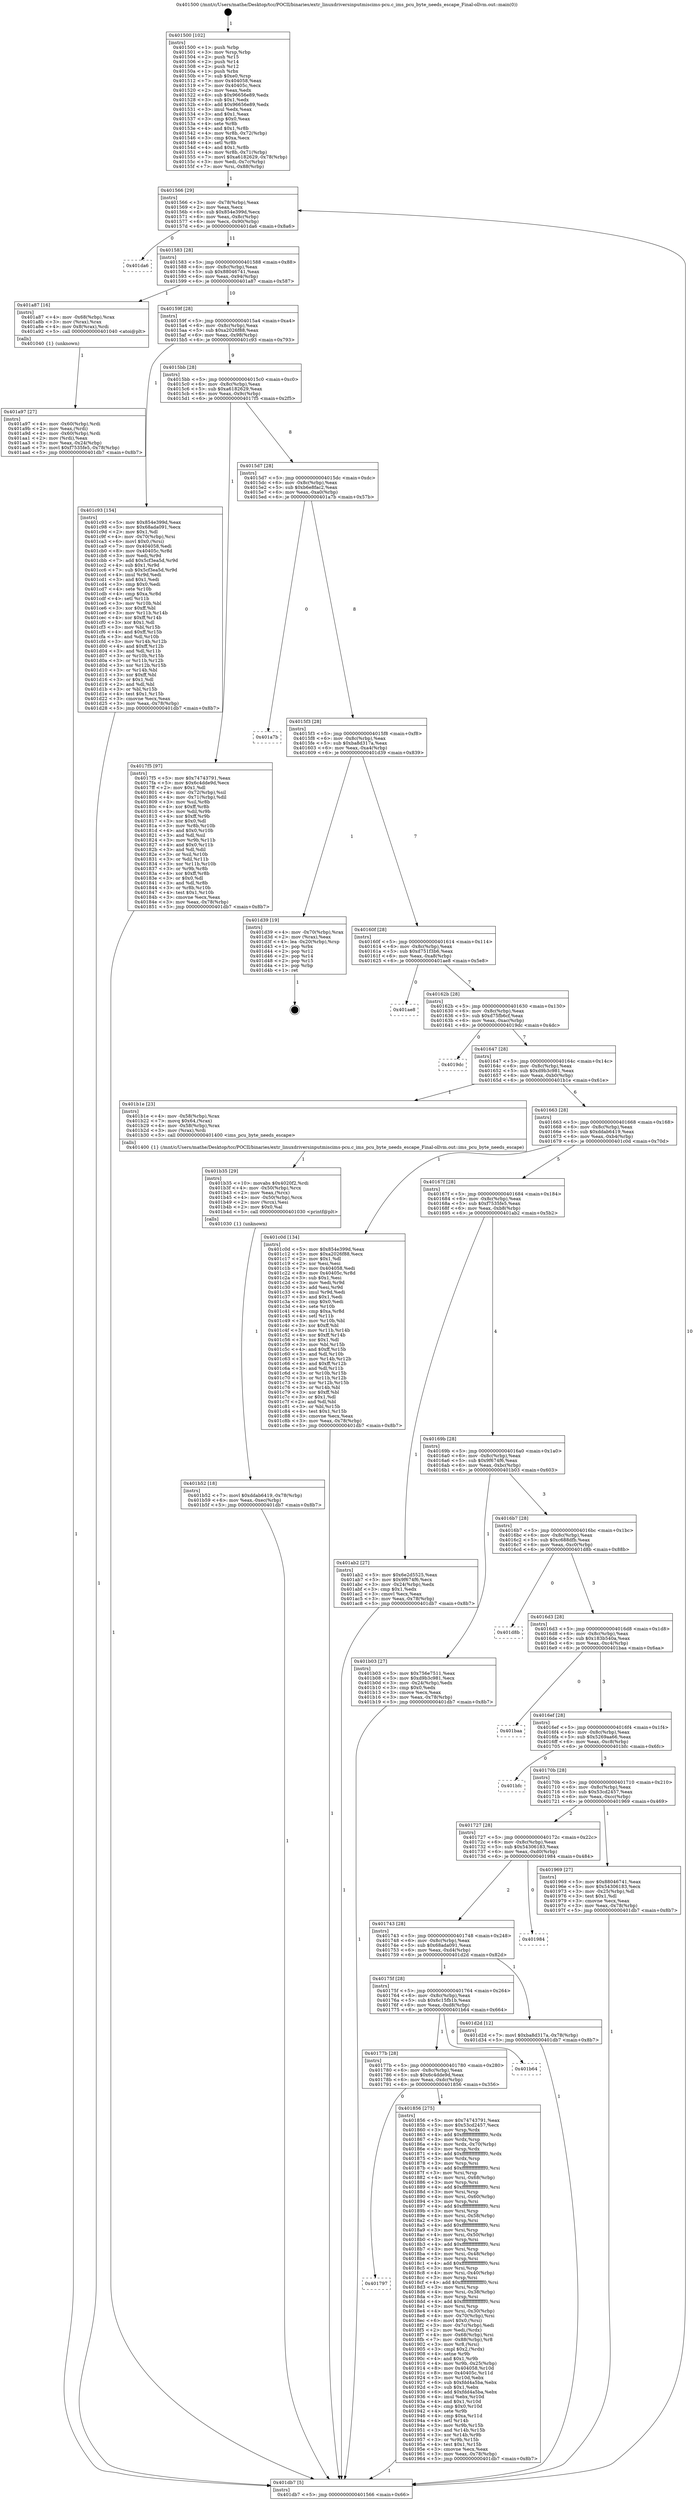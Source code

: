 digraph "0x401500" {
  label = "0x401500 (/mnt/c/Users/mathe/Desktop/tcc/POCII/binaries/extr_linuxdriversinputmiscims-pcu.c_ims_pcu_byte_needs_escape_Final-ollvm.out::main(0))"
  labelloc = "t"
  node[shape=record]

  Entry [label="",width=0.3,height=0.3,shape=circle,fillcolor=black,style=filled]
  "0x401566" [label="{
     0x401566 [29]\l
     | [instrs]\l
     &nbsp;&nbsp;0x401566 \<+3\>: mov -0x78(%rbp),%eax\l
     &nbsp;&nbsp;0x401569 \<+2\>: mov %eax,%ecx\l
     &nbsp;&nbsp;0x40156b \<+6\>: sub $0x854e399d,%ecx\l
     &nbsp;&nbsp;0x401571 \<+6\>: mov %eax,-0x8c(%rbp)\l
     &nbsp;&nbsp;0x401577 \<+6\>: mov %ecx,-0x90(%rbp)\l
     &nbsp;&nbsp;0x40157d \<+6\>: je 0000000000401da6 \<main+0x8a6\>\l
  }"]
  "0x401da6" [label="{
     0x401da6\l
  }", style=dashed]
  "0x401583" [label="{
     0x401583 [28]\l
     | [instrs]\l
     &nbsp;&nbsp;0x401583 \<+5\>: jmp 0000000000401588 \<main+0x88\>\l
     &nbsp;&nbsp;0x401588 \<+6\>: mov -0x8c(%rbp),%eax\l
     &nbsp;&nbsp;0x40158e \<+5\>: sub $0x88046741,%eax\l
     &nbsp;&nbsp;0x401593 \<+6\>: mov %eax,-0x94(%rbp)\l
     &nbsp;&nbsp;0x401599 \<+6\>: je 0000000000401a87 \<main+0x587\>\l
  }"]
  Exit [label="",width=0.3,height=0.3,shape=circle,fillcolor=black,style=filled,peripheries=2]
  "0x401a87" [label="{
     0x401a87 [16]\l
     | [instrs]\l
     &nbsp;&nbsp;0x401a87 \<+4\>: mov -0x68(%rbp),%rax\l
     &nbsp;&nbsp;0x401a8b \<+3\>: mov (%rax),%rax\l
     &nbsp;&nbsp;0x401a8e \<+4\>: mov 0x8(%rax),%rdi\l
     &nbsp;&nbsp;0x401a92 \<+5\>: call 0000000000401040 \<atoi@plt\>\l
     | [calls]\l
     &nbsp;&nbsp;0x401040 \{1\} (unknown)\l
  }"]
  "0x40159f" [label="{
     0x40159f [28]\l
     | [instrs]\l
     &nbsp;&nbsp;0x40159f \<+5\>: jmp 00000000004015a4 \<main+0xa4\>\l
     &nbsp;&nbsp;0x4015a4 \<+6\>: mov -0x8c(%rbp),%eax\l
     &nbsp;&nbsp;0x4015aa \<+5\>: sub $0xa2026f88,%eax\l
     &nbsp;&nbsp;0x4015af \<+6\>: mov %eax,-0x98(%rbp)\l
     &nbsp;&nbsp;0x4015b5 \<+6\>: je 0000000000401c93 \<main+0x793\>\l
  }"]
  "0x401b52" [label="{
     0x401b52 [18]\l
     | [instrs]\l
     &nbsp;&nbsp;0x401b52 \<+7\>: movl $0xddab6419,-0x78(%rbp)\l
     &nbsp;&nbsp;0x401b59 \<+6\>: mov %eax,-0xec(%rbp)\l
     &nbsp;&nbsp;0x401b5f \<+5\>: jmp 0000000000401db7 \<main+0x8b7\>\l
  }"]
  "0x401c93" [label="{
     0x401c93 [154]\l
     | [instrs]\l
     &nbsp;&nbsp;0x401c93 \<+5\>: mov $0x854e399d,%eax\l
     &nbsp;&nbsp;0x401c98 \<+5\>: mov $0x68ada091,%ecx\l
     &nbsp;&nbsp;0x401c9d \<+2\>: mov $0x1,%dl\l
     &nbsp;&nbsp;0x401c9f \<+4\>: mov -0x70(%rbp),%rsi\l
     &nbsp;&nbsp;0x401ca3 \<+6\>: movl $0x0,(%rsi)\l
     &nbsp;&nbsp;0x401ca9 \<+7\>: mov 0x404058,%edi\l
     &nbsp;&nbsp;0x401cb0 \<+8\>: mov 0x40405c,%r8d\l
     &nbsp;&nbsp;0x401cb8 \<+3\>: mov %edi,%r9d\l
     &nbsp;&nbsp;0x401cbb \<+7\>: add $0x5cf3ea5d,%r9d\l
     &nbsp;&nbsp;0x401cc2 \<+4\>: sub $0x1,%r9d\l
     &nbsp;&nbsp;0x401cc6 \<+7\>: sub $0x5cf3ea5d,%r9d\l
     &nbsp;&nbsp;0x401ccd \<+4\>: imul %r9d,%edi\l
     &nbsp;&nbsp;0x401cd1 \<+3\>: and $0x1,%edi\l
     &nbsp;&nbsp;0x401cd4 \<+3\>: cmp $0x0,%edi\l
     &nbsp;&nbsp;0x401cd7 \<+4\>: sete %r10b\l
     &nbsp;&nbsp;0x401cdb \<+4\>: cmp $0xa,%r8d\l
     &nbsp;&nbsp;0x401cdf \<+4\>: setl %r11b\l
     &nbsp;&nbsp;0x401ce3 \<+3\>: mov %r10b,%bl\l
     &nbsp;&nbsp;0x401ce6 \<+3\>: xor $0xff,%bl\l
     &nbsp;&nbsp;0x401ce9 \<+3\>: mov %r11b,%r14b\l
     &nbsp;&nbsp;0x401cec \<+4\>: xor $0xff,%r14b\l
     &nbsp;&nbsp;0x401cf0 \<+3\>: xor $0x1,%dl\l
     &nbsp;&nbsp;0x401cf3 \<+3\>: mov %bl,%r15b\l
     &nbsp;&nbsp;0x401cf6 \<+4\>: and $0xff,%r15b\l
     &nbsp;&nbsp;0x401cfa \<+3\>: and %dl,%r10b\l
     &nbsp;&nbsp;0x401cfd \<+3\>: mov %r14b,%r12b\l
     &nbsp;&nbsp;0x401d00 \<+4\>: and $0xff,%r12b\l
     &nbsp;&nbsp;0x401d04 \<+3\>: and %dl,%r11b\l
     &nbsp;&nbsp;0x401d07 \<+3\>: or %r10b,%r15b\l
     &nbsp;&nbsp;0x401d0a \<+3\>: or %r11b,%r12b\l
     &nbsp;&nbsp;0x401d0d \<+3\>: xor %r12b,%r15b\l
     &nbsp;&nbsp;0x401d10 \<+3\>: or %r14b,%bl\l
     &nbsp;&nbsp;0x401d13 \<+3\>: xor $0xff,%bl\l
     &nbsp;&nbsp;0x401d16 \<+3\>: or $0x1,%dl\l
     &nbsp;&nbsp;0x401d19 \<+2\>: and %dl,%bl\l
     &nbsp;&nbsp;0x401d1b \<+3\>: or %bl,%r15b\l
     &nbsp;&nbsp;0x401d1e \<+4\>: test $0x1,%r15b\l
     &nbsp;&nbsp;0x401d22 \<+3\>: cmovne %ecx,%eax\l
     &nbsp;&nbsp;0x401d25 \<+3\>: mov %eax,-0x78(%rbp)\l
     &nbsp;&nbsp;0x401d28 \<+5\>: jmp 0000000000401db7 \<main+0x8b7\>\l
  }"]
  "0x4015bb" [label="{
     0x4015bb [28]\l
     | [instrs]\l
     &nbsp;&nbsp;0x4015bb \<+5\>: jmp 00000000004015c0 \<main+0xc0\>\l
     &nbsp;&nbsp;0x4015c0 \<+6\>: mov -0x8c(%rbp),%eax\l
     &nbsp;&nbsp;0x4015c6 \<+5\>: sub $0xa6182629,%eax\l
     &nbsp;&nbsp;0x4015cb \<+6\>: mov %eax,-0x9c(%rbp)\l
     &nbsp;&nbsp;0x4015d1 \<+6\>: je 00000000004017f5 \<main+0x2f5\>\l
  }"]
  "0x401b35" [label="{
     0x401b35 [29]\l
     | [instrs]\l
     &nbsp;&nbsp;0x401b35 \<+10\>: movabs $0x4020f2,%rdi\l
     &nbsp;&nbsp;0x401b3f \<+4\>: mov -0x50(%rbp),%rcx\l
     &nbsp;&nbsp;0x401b43 \<+2\>: mov %eax,(%rcx)\l
     &nbsp;&nbsp;0x401b45 \<+4\>: mov -0x50(%rbp),%rcx\l
     &nbsp;&nbsp;0x401b49 \<+2\>: mov (%rcx),%esi\l
     &nbsp;&nbsp;0x401b4b \<+2\>: mov $0x0,%al\l
     &nbsp;&nbsp;0x401b4d \<+5\>: call 0000000000401030 \<printf@plt\>\l
     | [calls]\l
     &nbsp;&nbsp;0x401030 \{1\} (unknown)\l
  }"]
  "0x4017f5" [label="{
     0x4017f5 [97]\l
     | [instrs]\l
     &nbsp;&nbsp;0x4017f5 \<+5\>: mov $0x74743791,%eax\l
     &nbsp;&nbsp;0x4017fa \<+5\>: mov $0x6c4dde9d,%ecx\l
     &nbsp;&nbsp;0x4017ff \<+2\>: mov $0x1,%dl\l
     &nbsp;&nbsp;0x401801 \<+4\>: mov -0x72(%rbp),%sil\l
     &nbsp;&nbsp;0x401805 \<+4\>: mov -0x71(%rbp),%dil\l
     &nbsp;&nbsp;0x401809 \<+3\>: mov %sil,%r8b\l
     &nbsp;&nbsp;0x40180c \<+4\>: xor $0xff,%r8b\l
     &nbsp;&nbsp;0x401810 \<+3\>: mov %dil,%r9b\l
     &nbsp;&nbsp;0x401813 \<+4\>: xor $0xff,%r9b\l
     &nbsp;&nbsp;0x401817 \<+3\>: xor $0x0,%dl\l
     &nbsp;&nbsp;0x40181a \<+3\>: mov %r8b,%r10b\l
     &nbsp;&nbsp;0x40181d \<+4\>: and $0x0,%r10b\l
     &nbsp;&nbsp;0x401821 \<+3\>: and %dl,%sil\l
     &nbsp;&nbsp;0x401824 \<+3\>: mov %r9b,%r11b\l
     &nbsp;&nbsp;0x401827 \<+4\>: and $0x0,%r11b\l
     &nbsp;&nbsp;0x40182b \<+3\>: and %dl,%dil\l
     &nbsp;&nbsp;0x40182e \<+3\>: or %sil,%r10b\l
     &nbsp;&nbsp;0x401831 \<+3\>: or %dil,%r11b\l
     &nbsp;&nbsp;0x401834 \<+3\>: xor %r11b,%r10b\l
     &nbsp;&nbsp;0x401837 \<+3\>: or %r9b,%r8b\l
     &nbsp;&nbsp;0x40183a \<+4\>: xor $0xff,%r8b\l
     &nbsp;&nbsp;0x40183e \<+3\>: or $0x0,%dl\l
     &nbsp;&nbsp;0x401841 \<+3\>: and %dl,%r8b\l
     &nbsp;&nbsp;0x401844 \<+3\>: or %r8b,%r10b\l
     &nbsp;&nbsp;0x401847 \<+4\>: test $0x1,%r10b\l
     &nbsp;&nbsp;0x40184b \<+3\>: cmovne %ecx,%eax\l
     &nbsp;&nbsp;0x40184e \<+3\>: mov %eax,-0x78(%rbp)\l
     &nbsp;&nbsp;0x401851 \<+5\>: jmp 0000000000401db7 \<main+0x8b7\>\l
  }"]
  "0x4015d7" [label="{
     0x4015d7 [28]\l
     | [instrs]\l
     &nbsp;&nbsp;0x4015d7 \<+5\>: jmp 00000000004015dc \<main+0xdc\>\l
     &nbsp;&nbsp;0x4015dc \<+6\>: mov -0x8c(%rbp),%eax\l
     &nbsp;&nbsp;0x4015e2 \<+5\>: sub $0xb6e8fac2,%eax\l
     &nbsp;&nbsp;0x4015e7 \<+6\>: mov %eax,-0xa0(%rbp)\l
     &nbsp;&nbsp;0x4015ed \<+6\>: je 0000000000401a7b \<main+0x57b\>\l
  }"]
  "0x401db7" [label="{
     0x401db7 [5]\l
     | [instrs]\l
     &nbsp;&nbsp;0x401db7 \<+5\>: jmp 0000000000401566 \<main+0x66\>\l
  }"]
  "0x401500" [label="{
     0x401500 [102]\l
     | [instrs]\l
     &nbsp;&nbsp;0x401500 \<+1\>: push %rbp\l
     &nbsp;&nbsp;0x401501 \<+3\>: mov %rsp,%rbp\l
     &nbsp;&nbsp;0x401504 \<+2\>: push %r15\l
     &nbsp;&nbsp;0x401506 \<+2\>: push %r14\l
     &nbsp;&nbsp;0x401508 \<+2\>: push %r12\l
     &nbsp;&nbsp;0x40150a \<+1\>: push %rbx\l
     &nbsp;&nbsp;0x40150b \<+7\>: sub $0xe0,%rsp\l
     &nbsp;&nbsp;0x401512 \<+7\>: mov 0x404058,%eax\l
     &nbsp;&nbsp;0x401519 \<+7\>: mov 0x40405c,%ecx\l
     &nbsp;&nbsp;0x401520 \<+2\>: mov %eax,%edx\l
     &nbsp;&nbsp;0x401522 \<+6\>: sub $0x96656e89,%edx\l
     &nbsp;&nbsp;0x401528 \<+3\>: sub $0x1,%edx\l
     &nbsp;&nbsp;0x40152b \<+6\>: add $0x96656e89,%edx\l
     &nbsp;&nbsp;0x401531 \<+3\>: imul %edx,%eax\l
     &nbsp;&nbsp;0x401534 \<+3\>: and $0x1,%eax\l
     &nbsp;&nbsp;0x401537 \<+3\>: cmp $0x0,%eax\l
     &nbsp;&nbsp;0x40153a \<+4\>: sete %r8b\l
     &nbsp;&nbsp;0x40153e \<+4\>: and $0x1,%r8b\l
     &nbsp;&nbsp;0x401542 \<+4\>: mov %r8b,-0x72(%rbp)\l
     &nbsp;&nbsp;0x401546 \<+3\>: cmp $0xa,%ecx\l
     &nbsp;&nbsp;0x401549 \<+4\>: setl %r8b\l
     &nbsp;&nbsp;0x40154d \<+4\>: and $0x1,%r8b\l
     &nbsp;&nbsp;0x401551 \<+4\>: mov %r8b,-0x71(%rbp)\l
     &nbsp;&nbsp;0x401555 \<+7\>: movl $0xa6182629,-0x78(%rbp)\l
     &nbsp;&nbsp;0x40155c \<+3\>: mov %edi,-0x7c(%rbp)\l
     &nbsp;&nbsp;0x40155f \<+7\>: mov %rsi,-0x88(%rbp)\l
  }"]
  "0x401a97" [label="{
     0x401a97 [27]\l
     | [instrs]\l
     &nbsp;&nbsp;0x401a97 \<+4\>: mov -0x60(%rbp),%rdi\l
     &nbsp;&nbsp;0x401a9b \<+2\>: mov %eax,(%rdi)\l
     &nbsp;&nbsp;0x401a9d \<+4\>: mov -0x60(%rbp),%rdi\l
     &nbsp;&nbsp;0x401aa1 \<+2\>: mov (%rdi),%eax\l
     &nbsp;&nbsp;0x401aa3 \<+3\>: mov %eax,-0x24(%rbp)\l
     &nbsp;&nbsp;0x401aa6 \<+7\>: movl $0xf7535fe5,-0x78(%rbp)\l
     &nbsp;&nbsp;0x401aad \<+5\>: jmp 0000000000401db7 \<main+0x8b7\>\l
  }"]
  "0x401a7b" [label="{
     0x401a7b\l
  }", style=dashed]
  "0x4015f3" [label="{
     0x4015f3 [28]\l
     | [instrs]\l
     &nbsp;&nbsp;0x4015f3 \<+5\>: jmp 00000000004015f8 \<main+0xf8\>\l
     &nbsp;&nbsp;0x4015f8 \<+6\>: mov -0x8c(%rbp),%eax\l
     &nbsp;&nbsp;0x4015fe \<+5\>: sub $0xba8d317a,%eax\l
     &nbsp;&nbsp;0x401603 \<+6\>: mov %eax,-0xa4(%rbp)\l
     &nbsp;&nbsp;0x401609 \<+6\>: je 0000000000401d39 \<main+0x839\>\l
  }"]
  "0x401797" [label="{
     0x401797\l
  }", style=dashed]
  "0x401d39" [label="{
     0x401d39 [19]\l
     | [instrs]\l
     &nbsp;&nbsp;0x401d39 \<+4\>: mov -0x70(%rbp),%rax\l
     &nbsp;&nbsp;0x401d3d \<+2\>: mov (%rax),%eax\l
     &nbsp;&nbsp;0x401d3f \<+4\>: lea -0x20(%rbp),%rsp\l
     &nbsp;&nbsp;0x401d43 \<+1\>: pop %rbx\l
     &nbsp;&nbsp;0x401d44 \<+2\>: pop %r12\l
     &nbsp;&nbsp;0x401d46 \<+2\>: pop %r14\l
     &nbsp;&nbsp;0x401d48 \<+2\>: pop %r15\l
     &nbsp;&nbsp;0x401d4a \<+1\>: pop %rbp\l
     &nbsp;&nbsp;0x401d4b \<+1\>: ret\l
  }"]
  "0x40160f" [label="{
     0x40160f [28]\l
     | [instrs]\l
     &nbsp;&nbsp;0x40160f \<+5\>: jmp 0000000000401614 \<main+0x114\>\l
     &nbsp;&nbsp;0x401614 \<+6\>: mov -0x8c(%rbp),%eax\l
     &nbsp;&nbsp;0x40161a \<+5\>: sub $0xd751f3b6,%eax\l
     &nbsp;&nbsp;0x40161f \<+6\>: mov %eax,-0xa8(%rbp)\l
     &nbsp;&nbsp;0x401625 \<+6\>: je 0000000000401ae8 \<main+0x5e8\>\l
  }"]
  "0x401856" [label="{
     0x401856 [275]\l
     | [instrs]\l
     &nbsp;&nbsp;0x401856 \<+5\>: mov $0x74743791,%eax\l
     &nbsp;&nbsp;0x40185b \<+5\>: mov $0x53cd2457,%ecx\l
     &nbsp;&nbsp;0x401860 \<+3\>: mov %rsp,%rdx\l
     &nbsp;&nbsp;0x401863 \<+4\>: add $0xfffffffffffffff0,%rdx\l
     &nbsp;&nbsp;0x401867 \<+3\>: mov %rdx,%rsp\l
     &nbsp;&nbsp;0x40186a \<+4\>: mov %rdx,-0x70(%rbp)\l
     &nbsp;&nbsp;0x40186e \<+3\>: mov %rsp,%rdx\l
     &nbsp;&nbsp;0x401871 \<+4\>: add $0xfffffffffffffff0,%rdx\l
     &nbsp;&nbsp;0x401875 \<+3\>: mov %rdx,%rsp\l
     &nbsp;&nbsp;0x401878 \<+3\>: mov %rsp,%rsi\l
     &nbsp;&nbsp;0x40187b \<+4\>: add $0xfffffffffffffff0,%rsi\l
     &nbsp;&nbsp;0x40187f \<+3\>: mov %rsi,%rsp\l
     &nbsp;&nbsp;0x401882 \<+4\>: mov %rsi,-0x68(%rbp)\l
     &nbsp;&nbsp;0x401886 \<+3\>: mov %rsp,%rsi\l
     &nbsp;&nbsp;0x401889 \<+4\>: add $0xfffffffffffffff0,%rsi\l
     &nbsp;&nbsp;0x40188d \<+3\>: mov %rsi,%rsp\l
     &nbsp;&nbsp;0x401890 \<+4\>: mov %rsi,-0x60(%rbp)\l
     &nbsp;&nbsp;0x401894 \<+3\>: mov %rsp,%rsi\l
     &nbsp;&nbsp;0x401897 \<+4\>: add $0xfffffffffffffff0,%rsi\l
     &nbsp;&nbsp;0x40189b \<+3\>: mov %rsi,%rsp\l
     &nbsp;&nbsp;0x40189e \<+4\>: mov %rsi,-0x58(%rbp)\l
     &nbsp;&nbsp;0x4018a2 \<+3\>: mov %rsp,%rsi\l
     &nbsp;&nbsp;0x4018a5 \<+4\>: add $0xfffffffffffffff0,%rsi\l
     &nbsp;&nbsp;0x4018a9 \<+3\>: mov %rsi,%rsp\l
     &nbsp;&nbsp;0x4018ac \<+4\>: mov %rsi,-0x50(%rbp)\l
     &nbsp;&nbsp;0x4018b0 \<+3\>: mov %rsp,%rsi\l
     &nbsp;&nbsp;0x4018b3 \<+4\>: add $0xfffffffffffffff0,%rsi\l
     &nbsp;&nbsp;0x4018b7 \<+3\>: mov %rsi,%rsp\l
     &nbsp;&nbsp;0x4018ba \<+4\>: mov %rsi,-0x48(%rbp)\l
     &nbsp;&nbsp;0x4018be \<+3\>: mov %rsp,%rsi\l
     &nbsp;&nbsp;0x4018c1 \<+4\>: add $0xfffffffffffffff0,%rsi\l
     &nbsp;&nbsp;0x4018c5 \<+3\>: mov %rsi,%rsp\l
     &nbsp;&nbsp;0x4018c8 \<+4\>: mov %rsi,-0x40(%rbp)\l
     &nbsp;&nbsp;0x4018cc \<+3\>: mov %rsp,%rsi\l
     &nbsp;&nbsp;0x4018cf \<+4\>: add $0xfffffffffffffff0,%rsi\l
     &nbsp;&nbsp;0x4018d3 \<+3\>: mov %rsi,%rsp\l
     &nbsp;&nbsp;0x4018d6 \<+4\>: mov %rsi,-0x38(%rbp)\l
     &nbsp;&nbsp;0x4018da \<+3\>: mov %rsp,%rsi\l
     &nbsp;&nbsp;0x4018dd \<+4\>: add $0xfffffffffffffff0,%rsi\l
     &nbsp;&nbsp;0x4018e1 \<+3\>: mov %rsi,%rsp\l
     &nbsp;&nbsp;0x4018e4 \<+4\>: mov %rsi,-0x30(%rbp)\l
     &nbsp;&nbsp;0x4018e8 \<+4\>: mov -0x70(%rbp),%rsi\l
     &nbsp;&nbsp;0x4018ec \<+6\>: movl $0x0,(%rsi)\l
     &nbsp;&nbsp;0x4018f2 \<+3\>: mov -0x7c(%rbp),%edi\l
     &nbsp;&nbsp;0x4018f5 \<+2\>: mov %edi,(%rdx)\l
     &nbsp;&nbsp;0x4018f7 \<+4\>: mov -0x68(%rbp),%rsi\l
     &nbsp;&nbsp;0x4018fb \<+7\>: mov -0x88(%rbp),%r8\l
     &nbsp;&nbsp;0x401902 \<+3\>: mov %r8,(%rsi)\l
     &nbsp;&nbsp;0x401905 \<+3\>: cmpl $0x2,(%rdx)\l
     &nbsp;&nbsp;0x401908 \<+4\>: setne %r9b\l
     &nbsp;&nbsp;0x40190c \<+4\>: and $0x1,%r9b\l
     &nbsp;&nbsp;0x401910 \<+4\>: mov %r9b,-0x25(%rbp)\l
     &nbsp;&nbsp;0x401914 \<+8\>: mov 0x404058,%r10d\l
     &nbsp;&nbsp;0x40191c \<+8\>: mov 0x40405c,%r11d\l
     &nbsp;&nbsp;0x401924 \<+3\>: mov %r10d,%ebx\l
     &nbsp;&nbsp;0x401927 \<+6\>: sub $0xfdd4a5ba,%ebx\l
     &nbsp;&nbsp;0x40192d \<+3\>: sub $0x1,%ebx\l
     &nbsp;&nbsp;0x401930 \<+6\>: add $0xfdd4a5ba,%ebx\l
     &nbsp;&nbsp;0x401936 \<+4\>: imul %ebx,%r10d\l
     &nbsp;&nbsp;0x40193a \<+4\>: and $0x1,%r10d\l
     &nbsp;&nbsp;0x40193e \<+4\>: cmp $0x0,%r10d\l
     &nbsp;&nbsp;0x401942 \<+4\>: sete %r9b\l
     &nbsp;&nbsp;0x401946 \<+4\>: cmp $0xa,%r11d\l
     &nbsp;&nbsp;0x40194a \<+4\>: setl %r14b\l
     &nbsp;&nbsp;0x40194e \<+3\>: mov %r9b,%r15b\l
     &nbsp;&nbsp;0x401951 \<+3\>: and %r14b,%r15b\l
     &nbsp;&nbsp;0x401954 \<+3\>: xor %r14b,%r9b\l
     &nbsp;&nbsp;0x401957 \<+3\>: or %r9b,%r15b\l
     &nbsp;&nbsp;0x40195a \<+4\>: test $0x1,%r15b\l
     &nbsp;&nbsp;0x40195e \<+3\>: cmovne %ecx,%eax\l
     &nbsp;&nbsp;0x401961 \<+3\>: mov %eax,-0x78(%rbp)\l
     &nbsp;&nbsp;0x401964 \<+5\>: jmp 0000000000401db7 \<main+0x8b7\>\l
  }"]
  "0x401ae8" [label="{
     0x401ae8\l
  }", style=dashed]
  "0x40162b" [label="{
     0x40162b [28]\l
     | [instrs]\l
     &nbsp;&nbsp;0x40162b \<+5\>: jmp 0000000000401630 \<main+0x130\>\l
     &nbsp;&nbsp;0x401630 \<+6\>: mov -0x8c(%rbp),%eax\l
     &nbsp;&nbsp;0x401636 \<+5\>: sub $0xd75fb6cf,%eax\l
     &nbsp;&nbsp;0x40163b \<+6\>: mov %eax,-0xac(%rbp)\l
     &nbsp;&nbsp;0x401641 \<+6\>: je 00000000004019dc \<main+0x4dc\>\l
  }"]
  "0x40177b" [label="{
     0x40177b [28]\l
     | [instrs]\l
     &nbsp;&nbsp;0x40177b \<+5\>: jmp 0000000000401780 \<main+0x280\>\l
     &nbsp;&nbsp;0x401780 \<+6\>: mov -0x8c(%rbp),%eax\l
     &nbsp;&nbsp;0x401786 \<+5\>: sub $0x6c4dde9d,%eax\l
     &nbsp;&nbsp;0x40178b \<+6\>: mov %eax,-0xdc(%rbp)\l
     &nbsp;&nbsp;0x401791 \<+6\>: je 0000000000401856 \<main+0x356\>\l
  }"]
  "0x4019dc" [label="{
     0x4019dc\l
  }", style=dashed]
  "0x401647" [label="{
     0x401647 [28]\l
     | [instrs]\l
     &nbsp;&nbsp;0x401647 \<+5\>: jmp 000000000040164c \<main+0x14c\>\l
     &nbsp;&nbsp;0x40164c \<+6\>: mov -0x8c(%rbp),%eax\l
     &nbsp;&nbsp;0x401652 \<+5\>: sub $0xd9b3c981,%eax\l
     &nbsp;&nbsp;0x401657 \<+6\>: mov %eax,-0xb0(%rbp)\l
     &nbsp;&nbsp;0x40165d \<+6\>: je 0000000000401b1e \<main+0x61e\>\l
  }"]
  "0x401b64" [label="{
     0x401b64\l
  }", style=dashed]
  "0x401b1e" [label="{
     0x401b1e [23]\l
     | [instrs]\l
     &nbsp;&nbsp;0x401b1e \<+4\>: mov -0x58(%rbp),%rax\l
     &nbsp;&nbsp;0x401b22 \<+7\>: movq $0x64,(%rax)\l
     &nbsp;&nbsp;0x401b29 \<+4\>: mov -0x58(%rbp),%rax\l
     &nbsp;&nbsp;0x401b2d \<+3\>: mov (%rax),%rdi\l
     &nbsp;&nbsp;0x401b30 \<+5\>: call 0000000000401400 \<ims_pcu_byte_needs_escape\>\l
     | [calls]\l
     &nbsp;&nbsp;0x401400 \{1\} (/mnt/c/Users/mathe/Desktop/tcc/POCII/binaries/extr_linuxdriversinputmiscims-pcu.c_ims_pcu_byte_needs_escape_Final-ollvm.out::ims_pcu_byte_needs_escape)\l
  }"]
  "0x401663" [label="{
     0x401663 [28]\l
     | [instrs]\l
     &nbsp;&nbsp;0x401663 \<+5\>: jmp 0000000000401668 \<main+0x168\>\l
     &nbsp;&nbsp;0x401668 \<+6\>: mov -0x8c(%rbp),%eax\l
     &nbsp;&nbsp;0x40166e \<+5\>: sub $0xddab6419,%eax\l
     &nbsp;&nbsp;0x401673 \<+6\>: mov %eax,-0xb4(%rbp)\l
     &nbsp;&nbsp;0x401679 \<+6\>: je 0000000000401c0d \<main+0x70d\>\l
  }"]
  "0x40175f" [label="{
     0x40175f [28]\l
     | [instrs]\l
     &nbsp;&nbsp;0x40175f \<+5\>: jmp 0000000000401764 \<main+0x264\>\l
     &nbsp;&nbsp;0x401764 \<+6\>: mov -0x8c(%rbp),%eax\l
     &nbsp;&nbsp;0x40176a \<+5\>: sub $0x6c15fb1b,%eax\l
     &nbsp;&nbsp;0x40176f \<+6\>: mov %eax,-0xd8(%rbp)\l
     &nbsp;&nbsp;0x401775 \<+6\>: je 0000000000401b64 \<main+0x664\>\l
  }"]
  "0x401c0d" [label="{
     0x401c0d [134]\l
     | [instrs]\l
     &nbsp;&nbsp;0x401c0d \<+5\>: mov $0x854e399d,%eax\l
     &nbsp;&nbsp;0x401c12 \<+5\>: mov $0xa2026f88,%ecx\l
     &nbsp;&nbsp;0x401c17 \<+2\>: mov $0x1,%dl\l
     &nbsp;&nbsp;0x401c19 \<+2\>: xor %esi,%esi\l
     &nbsp;&nbsp;0x401c1b \<+7\>: mov 0x404058,%edi\l
     &nbsp;&nbsp;0x401c22 \<+8\>: mov 0x40405c,%r8d\l
     &nbsp;&nbsp;0x401c2a \<+3\>: sub $0x1,%esi\l
     &nbsp;&nbsp;0x401c2d \<+3\>: mov %edi,%r9d\l
     &nbsp;&nbsp;0x401c30 \<+3\>: add %esi,%r9d\l
     &nbsp;&nbsp;0x401c33 \<+4\>: imul %r9d,%edi\l
     &nbsp;&nbsp;0x401c37 \<+3\>: and $0x1,%edi\l
     &nbsp;&nbsp;0x401c3a \<+3\>: cmp $0x0,%edi\l
     &nbsp;&nbsp;0x401c3d \<+4\>: sete %r10b\l
     &nbsp;&nbsp;0x401c41 \<+4\>: cmp $0xa,%r8d\l
     &nbsp;&nbsp;0x401c45 \<+4\>: setl %r11b\l
     &nbsp;&nbsp;0x401c49 \<+3\>: mov %r10b,%bl\l
     &nbsp;&nbsp;0x401c4c \<+3\>: xor $0xff,%bl\l
     &nbsp;&nbsp;0x401c4f \<+3\>: mov %r11b,%r14b\l
     &nbsp;&nbsp;0x401c52 \<+4\>: xor $0xff,%r14b\l
     &nbsp;&nbsp;0x401c56 \<+3\>: xor $0x1,%dl\l
     &nbsp;&nbsp;0x401c59 \<+3\>: mov %bl,%r15b\l
     &nbsp;&nbsp;0x401c5c \<+4\>: and $0xff,%r15b\l
     &nbsp;&nbsp;0x401c60 \<+3\>: and %dl,%r10b\l
     &nbsp;&nbsp;0x401c63 \<+3\>: mov %r14b,%r12b\l
     &nbsp;&nbsp;0x401c66 \<+4\>: and $0xff,%r12b\l
     &nbsp;&nbsp;0x401c6a \<+3\>: and %dl,%r11b\l
     &nbsp;&nbsp;0x401c6d \<+3\>: or %r10b,%r15b\l
     &nbsp;&nbsp;0x401c70 \<+3\>: or %r11b,%r12b\l
     &nbsp;&nbsp;0x401c73 \<+3\>: xor %r12b,%r15b\l
     &nbsp;&nbsp;0x401c76 \<+3\>: or %r14b,%bl\l
     &nbsp;&nbsp;0x401c79 \<+3\>: xor $0xff,%bl\l
     &nbsp;&nbsp;0x401c7c \<+3\>: or $0x1,%dl\l
     &nbsp;&nbsp;0x401c7f \<+2\>: and %dl,%bl\l
     &nbsp;&nbsp;0x401c81 \<+3\>: or %bl,%r15b\l
     &nbsp;&nbsp;0x401c84 \<+4\>: test $0x1,%r15b\l
     &nbsp;&nbsp;0x401c88 \<+3\>: cmovne %ecx,%eax\l
     &nbsp;&nbsp;0x401c8b \<+3\>: mov %eax,-0x78(%rbp)\l
     &nbsp;&nbsp;0x401c8e \<+5\>: jmp 0000000000401db7 \<main+0x8b7\>\l
  }"]
  "0x40167f" [label="{
     0x40167f [28]\l
     | [instrs]\l
     &nbsp;&nbsp;0x40167f \<+5\>: jmp 0000000000401684 \<main+0x184\>\l
     &nbsp;&nbsp;0x401684 \<+6\>: mov -0x8c(%rbp),%eax\l
     &nbsp;&nbsp;0x40168a \<+5\>: sub $0xf7535fe5,%eax\l
     &nbsp;&nbsp;0x40168f \<+6\>: mov %eax,-0xb8(%rbp)\l
     &nbsp;&nbsp;0x401695 \<+6\>: je 0000000000401ab2 \<main+0x5b2\>\l
  }"]
  "0x401d2d" [label="{
     0x401d2d [12]\l
     | [instrs]\l
     &nbsp;&nbsp;0x401d2d \<+7\>: movl $0xba8d317a,-0x78(%rbp)\l
     &nbsp;&nbsp;0x401d34 \<+5\>: jmp 0000000000401db7 \<main+0x8b7\>\l
  }"]
  "0x401ab2" [label="{
     0x401ab2 [27]\l
     | [instrs]\l
     &nbsp;&nbsp;0x401ab2 \<+5\>: mov $0x6e2d5525,%eax\l
     &nbsp;&nbsp;0x401ab7 \<+5\>: mov $0x9f674f6,%ecx\l
     &nbsp;&nbsp;0x401abc \<+3\>: mov -0x24(%rbp),%edx\l
     &nbsp;&nbsp;0x401abf \<+3\>: cmp $0x1,%edx\l
     &nbsp;&nbsp;0x401ac2 \<+3\>: cmovl %ecx,%eax\l
     &nbsp;&nbsp;0x401ac5 \<+3\>: mov %eax,-0x78(%rbp)\l
     &nbsp;&nbsp;0x401ac8 \<+5\>: jmp 0000000000401db7 \<main+0x8b7\>\l
  }"]
  "0x40169b" [label="{
     0x40169b [28]\l
     | [instrs]\l
     &nbsp;&nbsp;0x40169b \<+5\>: jmp 00000000004016a0 \<main+0x1a0\>\l
     &nbsp;&nbsp;0x4016a0 \<+6\>: mov -0x8c(%rbp),%eax\l
     &nbsp;&nbsp;0x4016a6 \<+5\>: sub $0x9f674f6,%eax\l
     &nbsp;&nbsp;0x4016ab \<+6\>: mov %eax,-0xbc(%rbp)\l
     &nbsp;&nbsp;0x4016b1 \<+6\>: je 0000000000401b03 \<main+0x603\>\l
  }"]
  "0x401743" [label="{
     0x401743 [28]\l
     | [instrs]\l
     &nbsp;&nbsp;0x401743 \<+5\>: jmp 0000000000401748 \<main+0x248\>\l
     &nbsp;&nbsp;0x401748 \<+6\>: mov -0x8c(%rbp),%eax\l
     &nbsp;&nbsp;0x40174e \<+5\>: sub $0x68ada091,%eax\l
     &nbsp;&nbsp;0x401753 \<+6\>: mov %eax,-0xd4(%rbp)\l
     &nbsp;&nbsp;0x401759 \<+6\>: je 0000000000401d2d \<main+0x82d\>\l
  }"]
  "0x401b03" [label="{
     0x401b03 [27]\l
     | [instrs]\l
     &nbsp;&nbsp;0x401b03 \<+5\>: mov $0x756e7511,%eax\l
     &nbsp;&nbsp;0x401b08 \<+5\>: mov $0xd9b3c981,%ecx\l
     &nbsp;&nbsp;0x401b0d \<+3\>: mov -0x24(%rbp),%edx\l
     &nbsp;&nbsp;0x401b10 \<+3\>: cmp $0x0,%edx\l
     &nbsp;&nbsp;0x401b13 \<+3\>: cmove %ecx,%eax\l
     &nbsp;&nbsp;0x401b16 \<+3\>: mov %eax,-0x78(%rbp)\l
     &nbsp;&nbsp;0x401b19 \<+5\>: jmp 0000000000401db7 \<main+0x8b7\>\l
  }"]
  "0x4016b7" [label="{
     0x4016b7 [28]\l
     | [instrs]\l
     &nbsp;&nbsp;0x4016b7 \<+5\>: jmp 00000000004016bc \<main+0x1bc\>\l
     &nbsp;&nbsp;0x4016bc \<+6\>: mov -0x8c(%rbp),%eax\l
     &nbsp;&nbsp;0x4016c2 \<+5\>: sub $0xc688dfb,%eax\l
     &nbsp;&nbsp;0x4016c7 \<+6\>: mov %eax,-0xc0(%rbp)\l
     &nbsp;&nbsp;0x4016cd \<+6\>: je 0000000000401d8b \<main+0x88b\>\l
  }"]
  "0x401984" [label="{
     0x401984\l
  }", style=dashed]
  "0x401d8b" [label="{
     0x401d8b\l
  }", style=dashed]
  "0x4016d3" [label="{
     0x4016d3 [28]\l
     | [instrs]\l
     &nbsp;&nbsp;0x4016d3 \<+5\>: jmp 00000000004016d8 \<main+0x1d8\>\l
     &nbsp;&nbsp;0x4016d8 \<+6\>: mov -0x8c(%rbp),%eax\l
     &nbsp;&nbsp;0x4016de \<+5\>: sub $0x183b540a,%eax\l
     &nbsp;&nbsp;0x4016e3 \<+6\>: mov %eax,-0xc4(%rbp)\l
     &nbsp;&nbsp;0x4016e9 \<+6\>: je 0000000000401baa \<main+0x6aa\>\l
  }"]
  "0x401727" [label="{
     0x401727 [28]\l
     | [instrs]\l
     &nbsp;&nbsp;0x401727 \<+5\>: jmp 000000000040172c \<main+0x22c\>\l
     &nbsp;&nbsp;0x40172c \<+6\>: mov -0x8c(%rbp),%eax\l
     &nbsp;&nbsp;0x401732 \<+5\>: sub $0x54306183,%eax\l
     &nbsp;&nbsp;0x401737 \<+6\>: mov %eax,-0xd0(%rbp)\l
     &nbsp;&nbsp;0x40173d \<+6\>: je 0000000000401984 \<main+0x484\>\l
  }"]
  "0x401baa" [label="{
     0x401baa\l
  }", style=dashed]
  "0x4016ef" [label="{
     0x4016ef [28]\l
     | [instrs]\l
     &nbsp;&nbsp;0x4016ef \<+5\>: jmp 00000000004016f4 \<main+0x1f4\>\l
     &nbsp;&nbsp;0x4016f4 \<+6\>: mov -0x8c(%rbp),%eax\l
     &nbsp;&nbsp;0x4016fa \<+5\>: sub $0x5269aa66,%eax\l
     &nbsp;&nbsp;0x4016ff \<+6\>: mov %eax,-0xc8(%rbp)\l
     &nbsp;&nbsp;0x401705 \<+6\>: je 0000000000401bfc \<main+0x6fc\>\l
  }"]
  "0x401969" [label="{
     0x401969 [27]\l
     | [instrs]\l
     &nbsp;&nbsp;0x401969 \<+5\>: mov $0x88046741,%eax\l
     &nbsp;&nbsp;0x40196e \<+5\>: mov $0x54306183,%ecx\l
     &nbsp;&nbsp;0x401973 \<+3\>: mov -0x25(%rbp),%dl\l
     &nbsp;&nbsp;0x401976 \<+3\>: test $0x1,%dl\l
     &nbsp;&nbsp;0x401979 \<+3\>: cmovne %ecx,%eax\l
     &nbsp;&nbsp;0x40197c \<+3\>: mov %eax,-0x78(%rbp)\l
     &nbsp;&nbsp;0x40197f \<+5\>: jmp 0000000000401db7 \<main+0x8b7\>\l
  }"]
  "0x401bfc" [label="{
     0x401bfc\l
  }", style=dashed]
  "0x40170b" [label="{
     0x40170b [28]\l
     | [instrs]\l
     &nbsp;&nbsp;0x40170b \<+5\>: jmp 0000000000401710 \<main+0x210\>\l
     &nbsp;&nbsp;0x401710 \<+6\>: mov -0x8c(%rbp),%eax\l
     &nbsp;&nbsp;0x401716 \<+5\>: sub $0x53cd2457,%eax\l
     &nbsp;&nbsp;0x40171b \<+6\>: mov %eax,-0xcc(%rbp)\l
     &nbsp;&nbsp;0x401721 \<+6\>: je 0000000000401969 \<main+0x469\>\l
  }"]
  Entry -> "0x401500" [label=" 1"]
  "0x401566" -> "0x401da6" [label=" 0"]
  "0x401566" -> "0x401583" [label=" 11"]
  "0x401d39" -> Exit [label=" 1"]
  "0x401583" -> "0x401a87" [label=" 1"]
  "0x401583" -> "0x40159f" [label=" 10"]
  "0x401d2d" -> "0x401db7" [label=" 1"]
  "0x40159f" -> "0x401c93" [label=" 1"]
  "0x40159f" -> "0x4015bb" [label=" 9"]
  "0x401c93" -> "0x401db7" [label=" 1"]
  "0x4015bb" -> "0x4017f5" [label=" 1"]
  "0x4015bb" -> "0x4015d7" [label=" 8"]
  "0x4017f5" -> "0x401db7" [label=" 1"]
  "0x401500" -> "0x401566" [label=" 1"]
  "0x401db7" -> "0x401566" [label=" 10"]
  "0x401c0d" -> "0x401db7" [label=" 1"]
  "0x4015d7" -> "0x401a7b" [label=" 0"]
  "0x4015d7" -> "0x4015f3" [label=" 8"]
  "0x401b52" -> "0x401db7" [label=" 1"]
  "0x4015f3" -> "0x401d39" [label=" 1"]
  "0x4015f3" -> "0x40160f" [label=" 7"]
  "0x401b1e" -> "0x401b35" [label=" 1"]
  "0x40160f" -> "0x401ae8" [label=" 0"]
  "0x40160f" -> "0x40162b" [label=" 7"]
  "0x401b03" -> "0x401db7" [label=" 1"]
  "0x40162b" -> "0x4019dc" [label=" 0"]
  "0x40162b" -> "0x401647" [label=" 7"]
  "0x401a97" -> "0x401db7" [label=" 1"]
  "0x401647" -> "0x401b1e" [label=" 1"]
  "0x401647" -> "0x401663" [label=" 6"]
  "0x401a87" -> "0x401a97" [label=" 1"]
  "0x401663" -> "0x401c0d" [label=" 1"]
  "0x401663" -> "0x40167f" [label=" 5"]
  "0x401856" -> "0x401db7" [label=" 1"]
  "0x40167f" -> "0x401ab2" [label=" 1"]
  "0x40167f" -> "0x40169b" [label=" 4"]
  "0x401b35" -> "0x401b52" [label=" 1"]
  "0x40169b" -> "0x401b03" [label=" 1"]
  "0x40169b" -> "0x4016b7" [label=" 3"]
  "0x40177b" -> "0x401856" [label=" 1"]
  "0x4016b7" -> "0x401d8b" [label=" 0"]
  "0x4016b7" -> "0x4016d3" [label=" 3"]
  "0x401ab2" -> "0x401db7" [label=" 1"]
  "0x4016d3" -> "0x401baa" [label=" 0"]
  "0x4016d3" -> "0x4016ef" [label=" 3"]
  "0x40175f" -> "0x401b64" [label=" 0"]
  "0x4016ef" -> "0x401bfc" [label=" 0"]
  "0x4016ef" -> "0x40170b" [label=" 3"]
  "0x401969" -> "0x401db7" [label=" 1"]
  "0x40170b" -> "0x401969" [label=" 1"]
  "0x40170b" -> "0x401727" [label=" 2"]
  "0x40175f" -> "0x40177b" [label=" 1"]
  "0x401727" -> "0x401984" [label=" 0"]
  "0x401727" -> "0x401743" [label=" 2"]
  "0x40177b" -> "0x401797" [label=" 0"]
  "0x401743" -> "0x401d2d" [label=" 1"]
  "0x401743" -> "0x40175f" [label=" 1"]
}
